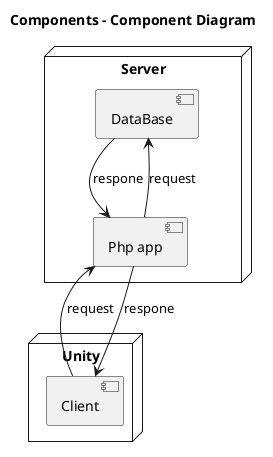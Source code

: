 @startuml

title Components - Component Diagram

 node "Unity" {
  [Client]
  }
  
  node "Server" {
  [DataBase]
  [Php app]
  }
  
  [Client] --> [Php app] : request

  [Php app] --> [Client] : respone

  [DataBase] --> [Php app] : respone

  [Php app] --> [DataBase] : request

@enduml
